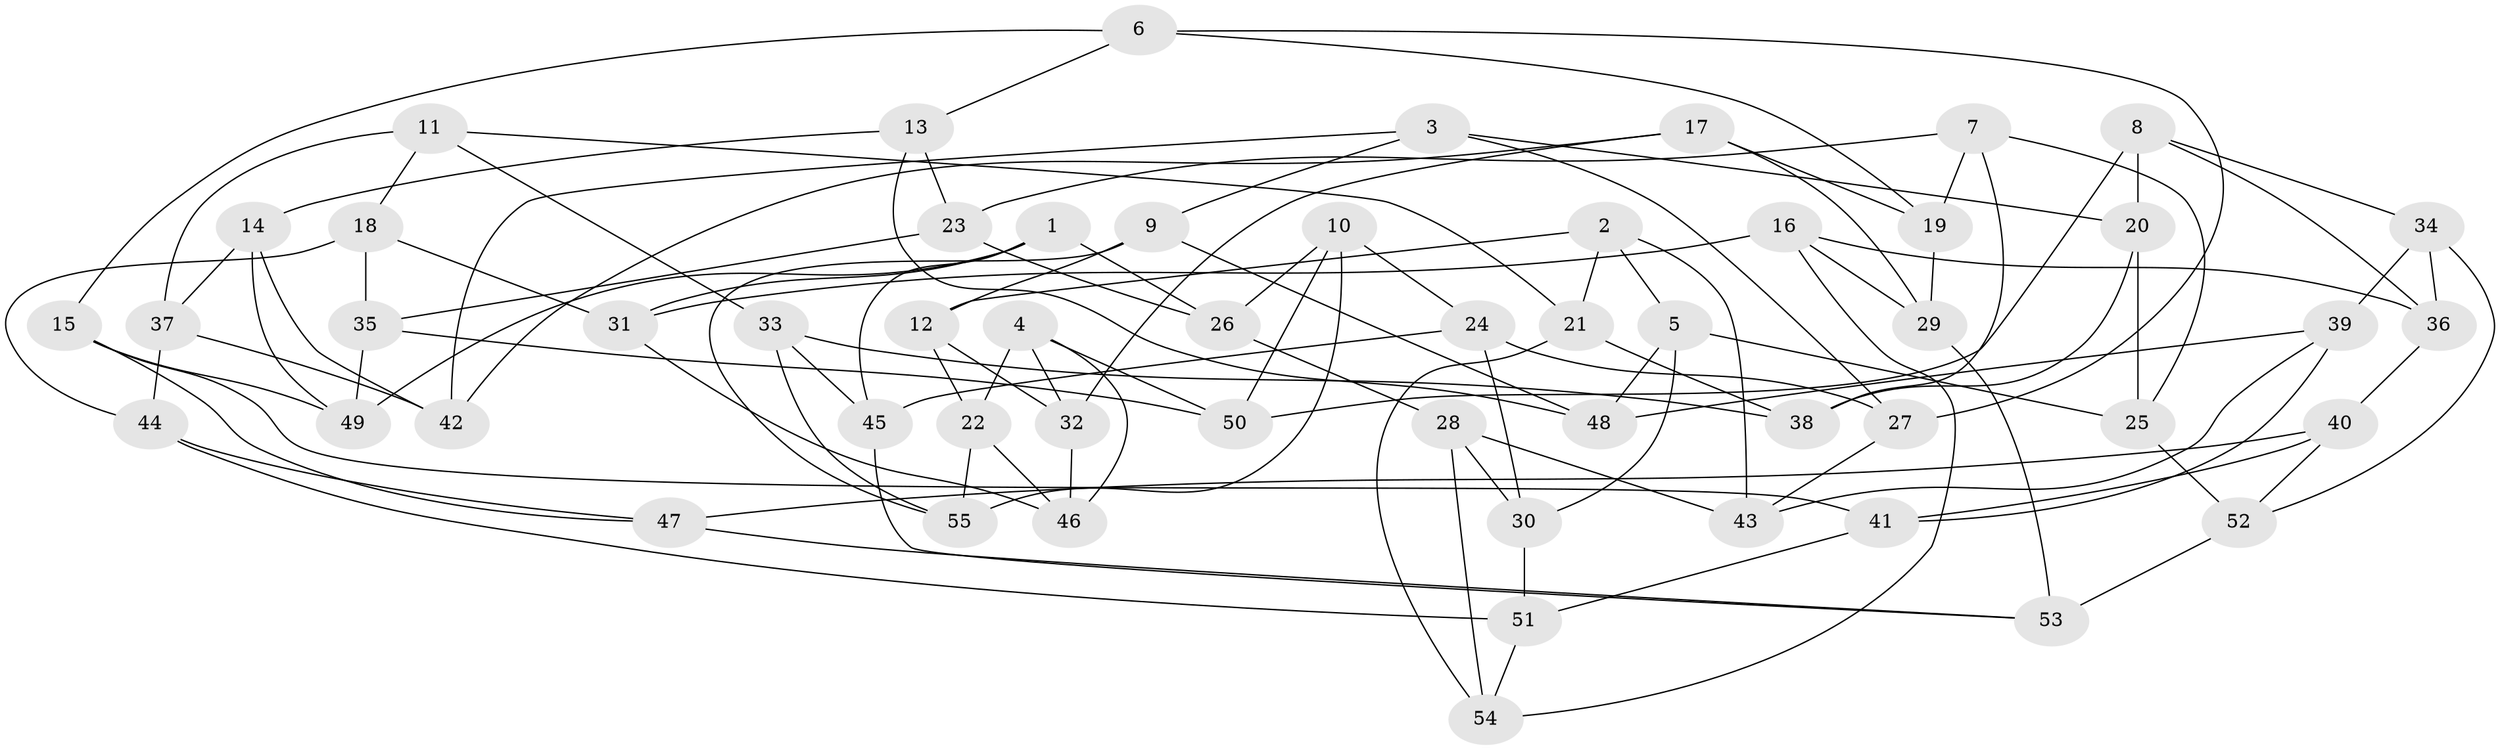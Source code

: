 // coarse degree distribution, {3: 0.2222222222222222, 4: 0.3333333333333333, 2: 0.037037037037037035, 5: 0.14814814814814814, 6: 0.14814814814814814, 7: 0.07407407407407407, 8: 0.037037037037037035}
// Generated by graph-tools (version 1.1) at 2025/03/03/04/25 22:03:54]
// undirected, 55 vertices, 110 edges
graph export_dot {
graph [start="1"]
  node [color=gray90,style=filled];
  1;
  2;
  3;
  4;
  5;
  6;
  7;
  8;
  9;
  10;
  11;
  12;
  13;
  14;
  15;
  16;
  17;
  18;
  19;
  20;
  21;
  22;
  23;
  24;
  25;
  26;
  27;
  28;
  29;
  30;
  31;
  32;
  33;
  34;
  35;
  36;
  37;
  38;
  39;
  40;
  41;
  42;
  43;
  44;
  45;
  46;
  47;
  48;
  49;
  50;
  51;
  52;
  53;
  54;
  55;
  1 -- 49;
  1 -- 31;
  1 -- 26;
  1 -- 45;
  2 -- 21;
  2 -- 43;
  2 -- 12;
  2 -- 5;
  3 -- 9;
  3 -- 20;
  3 -- 27;
  3 -- 42;
  4 -- 46;
  4 -- 22;
  4 -- 50;
  4 -- 32;
  5 -- 48;
  5 -- 30;
  5 -- 25;
  6 -- 15;
  6 -- 19;
  6 -- 13;
  6 -- 27;
  7 -- 23;
  7 -- 38;
  7 -- 19;
  7 -- 25;
  8 -- 34;
  8 -- 20;
  8 -- 50;
  8 -- 36;
  9 -- 48;
  9 -- 12;
  9 -- 55;
  10 -- 50;
  10 -- 26;
  10 -- 24;
  10 -- 55;
  11 -- 37;
  11 -- 18;
  11 -- 33;
  11 -- 21;
  12 -- 32;
  12 -- 22;
  13 -- 14;
  13 -- 23;
  13 -- 48;
  14 -- 37;
  14 -- 42;
  14 -- 49;
  15 -- 49;
  15 -- 41;
  15 -- 47;
  16 -- 29;
  16 -- 31;
  16 -- 54;
  16 -- 36;
  17 -- 32;
  17 -- 19;
  17 -- 29;
  17 -- 42;
  18 -- 35;
  18 -- 44;
  18 -- 31;
  19 -- 29;
  20 -- 38;
  20 -- 25;
  21 -- 54;
  21 -- 38;
  22 -- 46;
  22 -- 55;
  23 -- 35;
  23 -- 26;
  24 -- 45;
  24 -- 27;
  24 -- 30;
  25 -- 52;
  26 -- 28;
  27 -- 43;
  28 -- 54;
  28 -- 43;
  28 -- 30;
  29 -- 53;
  30 -- 51;
  31 -- 46;
  32 -- 46;
  33 -- 45;
  33 -- 38;
  33 -- 55;
  34 -- 39;
  34 -- 36;
  34 -- 52;
  35 -- 50;
  35 -- 49;
  36 -- 40;
  37 -- 44;
  37 -- 42;
  39 -- 43;
  39 -- 48;
  39 -- 41;
  40 -- 52;
  40 -- 41;
  40 -- 47;
  41 -- 51;
  44 -- 51;
  44 -- 47;
  45 -- 53;
  47 -- 53;
  51 -- 54;
  52 -- 53;
}
